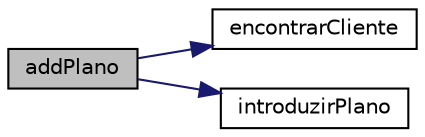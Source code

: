digraph "addPlano"
{
 // LATEX_PDF_SIZE
  edge [fontname="Helvetica",fontsize="10",labelfontname="Helvetica",labelfontsize="10"];
  node [fontname="Helvetica",fontsize="10",shape=record];
  rankdir="LR";
  Node1 [label="addPlano",height=0.2,width=0.4,color="black", fillcolor="grey75", style="filled", fontcolor="black",tooltip="Função que pede os dados do Plano."];
  Node1 -> Node2 [color="midnightblue",fontsize="10",style="solid"];
  Node2 [label="encontrarCliente",height=0.2,width=0.4,color="black", fillcolor="white", style="filled",URL="$Cliente_8c.html#a39edc51899adccc37eef0c940d9b6573",tooltip="Funcao para encontrar um cliente."];
  Node1 -> Node3 [color="midnightblue",fontsize="10",style="solid"];
  Node3 [label="introduzirPlano",height=0.2,width=0.4,color="black", fillcolor="white", style="filled",URL="$Plano_8c.html#a1fe56b50c9b5bdcac4d43dd692dc1ba9",tooltip="Função para adicionar um Plano."];
}
